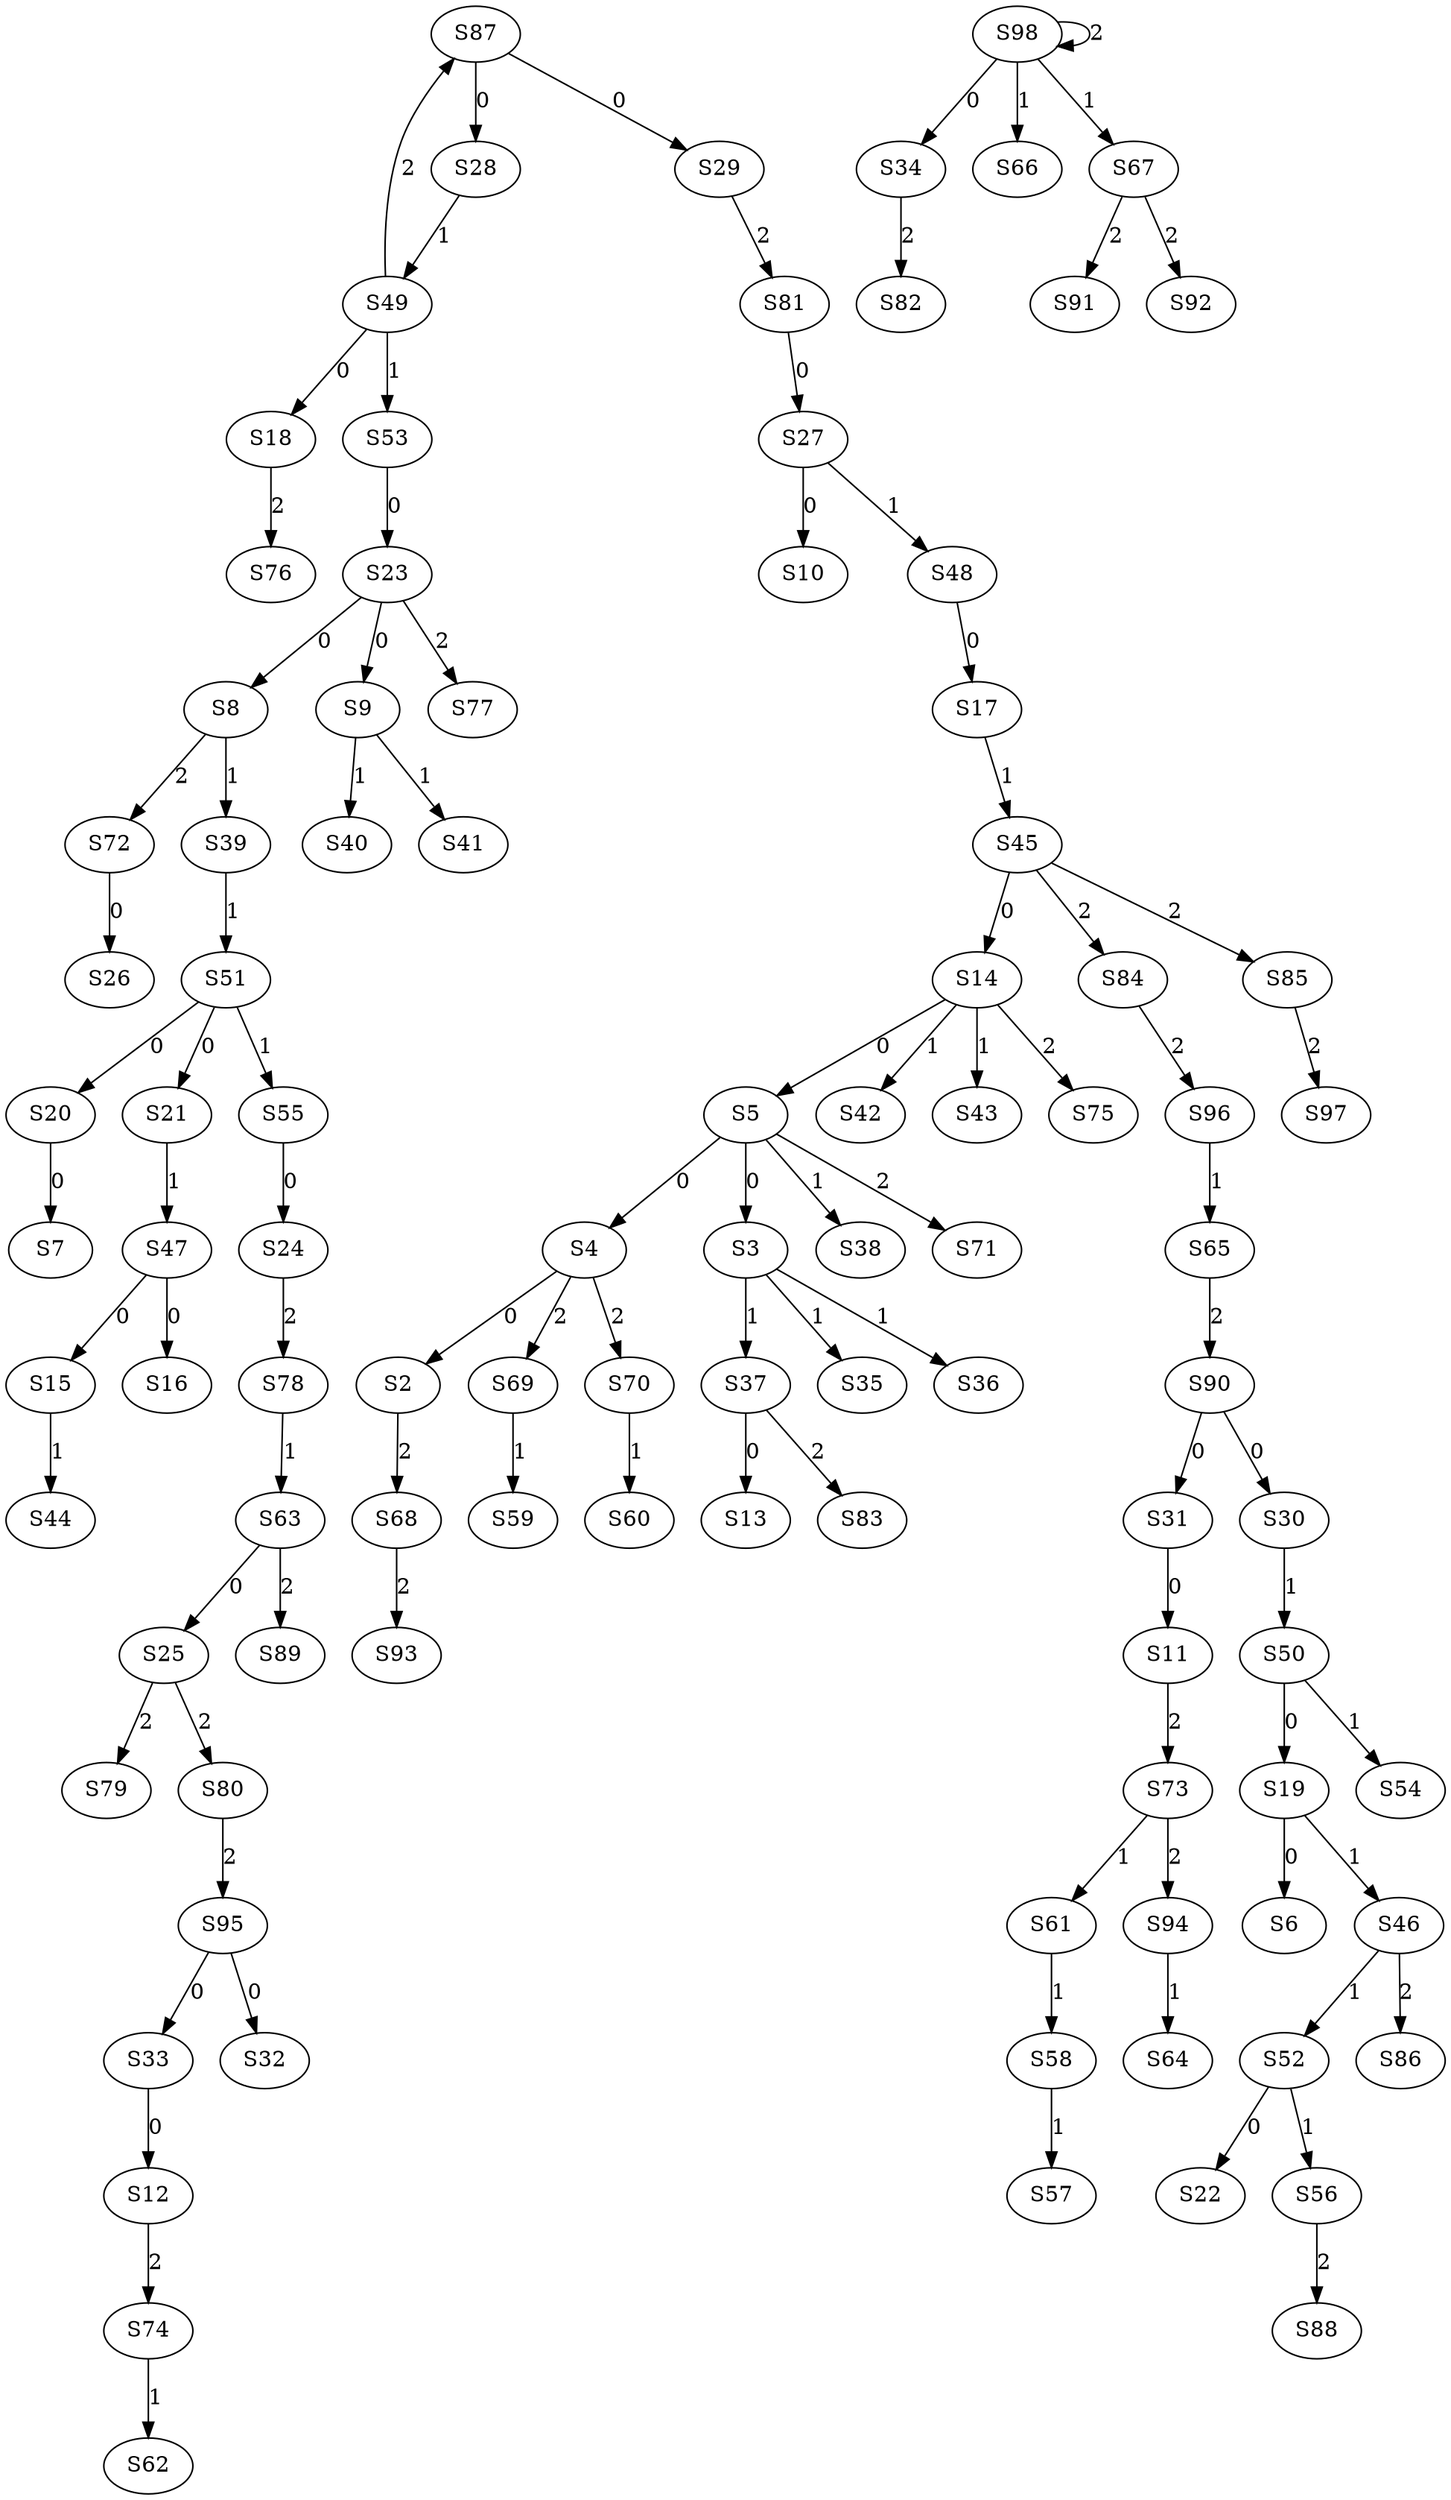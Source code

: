 strict digraph {
	S4 -> S2 [ label = 0 ];
	S5 -> S3 [ label = 0 ];
	S5 -> S4 [ label = 0 ];
	S14 -> S5 [ label = 0 ];
	S19 -> S6 [ label = 0 ];
	S20 -> S7 [ label = 0 ];
	S23 -> S8 [ label = 0 ];
	S23 -> S9 [ label = 0 ];
	S27 -> S10 [ label = 0 ];
	S31 -> S11 [ label = 0 ];
	S33 -> S12 [ label = 0 ];
	S37 -> S13 [ label = 0 ];
	S45 -> S14 [ label = 0 ];
	S47 -> S15 [ label = 0 ];
	S47 -> S16 [ label = 0 ];
	S48 -> S17 [ label = 0 ];
	S49 -> S18 [ label = 0 ];
	S50 -> S19 [ label = 0 ];
	S51 -> S20 [ label = 0 ];
	S51 -> S21 [ label = 0 ];
	S52 -> S22 [ label = 0 ];
	S53 -> S23 [ label = 0 ];
	S55 -> S24 [ label = 0 ];
	S63 -> S25 [ label = 0 ];
	S72 -> S26 [ label = 0 ];
	S81 -> S27 [ label = 0 ];
	S87 -> S28 [ label = 0 ];
	S87 -> S29 [ label = 0 ];
	S90 -> S30 [ label = 0 ];
	S90 -> S31 [ label = 0 ];
	S95 -> S32 [ label = 0 ];
	S95 -> S33 [ label = 0 ];
	S98 -> S34 [ label = 0 ];
	S3 -> S35 [ label = 1 ];
	S3 -> S36 [ label = 1 ];
	S3 -> S37 [ label = 1 ];
	S5 -> S38 [ label = 1 ];
	S8 -> S39 [ label = 1 ];
	S9 -> S40 [ label = 1 ];
	S9 -> S41 [ label = 1 ];
	S14 -> S42 [ label = 1 ];
	S14 -> S43 [ label = 1 ];
	S15 -> S44 [ label = 1 ];
	S17 -> S45 [ label = 1 ];
	S19 -> S46 [ label = 1 ];
	S21 -> S47 [ label = 1 ];
	S27 -> S48 [ label = 1 ];
	S28 -> S49 [ label = 1 ];
	S30 -> S50 [ label = 1 ];
	S39 -> S51 [ label = 1 ];
	S46 -> S52 [ label = 1 ];
	S49 -> S53 [ label = 1 ];
	S50 -> S54 [ label = 1 ];
	S51 -> S55 [ label = 1 ];
	S52 -> S56 [ label = 1 ];
	S58 -> S57 [ label = 1 ];
	S61 -> S58 [ label = 1 ];
	S69 -> S59 [ label = 1 ];
	S70 -> S60 [ label = 1 ];
	S73 -> S61 [ label = 1 ];
	S74 -> S62 [ label = 1 ];
	S78 -> S63 [ label = 1 ];
	S94 -> S64 [ label = 1 ];
	S96 -> S65 [ label = 1 ];
	S98 -> S66 [ label = 1 ];
	S98 -> S67 [ label = 1 ];
	S2 -> S68 [ label = 2 ];
	S4 -> S69 [ label = 2 ];
	S4 -> S70 [ label = 2 ];
	S5 -> S71 [ label = 2 ];
	S8 -> S72 [ label = 2 ];
	S11 -> S73 [ label = 2 ];
	S12 -> S74 [ label = 2 ];
	S14 -> S75 [ label = 2 ];
	S18 -> S76 [ label = 2 ];
	S23 -> S77 [ label = 2 ];
	S24 -> S78 [ label = 2 ];
	S25 -> S79 [ label = 2 ];
	S25 -> S80 [ label = 2 ];
	S29 -> S81 [ label = 2 ];
	S34 -> S82 [ label = 2 ];
	S37 -> S83 [ label = 2 ];
	S45 -> S84 [ label = 2 ];
	S45 -> S85 [ label = 2 ];
	S46 -> S86 [ label = 2 ];
	S49 -> S87 [ label = 2 ];
	S56 -> S88 [ label = 2 ];
	S63 -> S89 [ label = 2 ];
	S65 -> S90 [ label = 2 ];
	S67 -> S91 [ label = 2 ];
	S67 -> S92 [ label = 2 ];
	S68 -> S93 [ label = 2 ];
	S73 -> S94 [ label = 2 ];
	S80 -> S95 [ label = 2 ];
	S84 -> S96 [ label = 2 ];
	S85 -> S97 [ label = 2 ];
	S98 -> S98 [ label = 2 ];
}